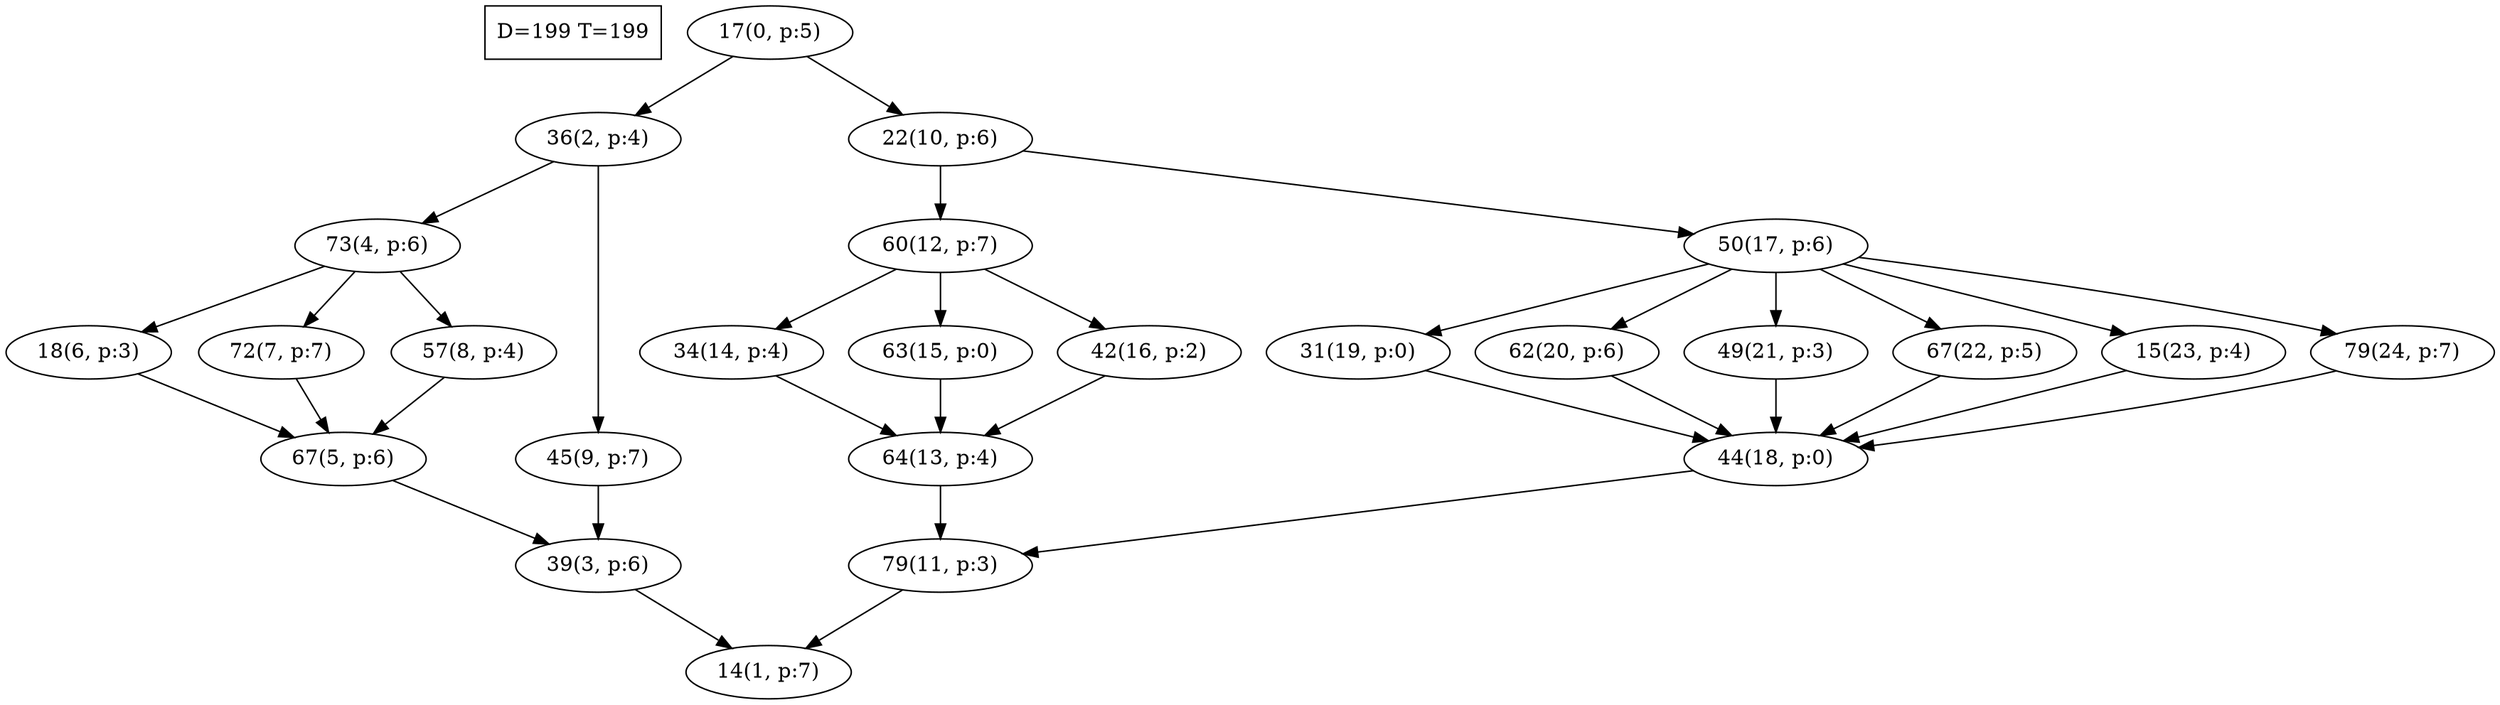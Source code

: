 digraph Task {
i [shape=box, label="D=199 T=199"]; 
0 [label="17(0, p:5)"];
1 [label="14(1, p:7)"];
2 [label="36(2, p:4)"];
3 [label="39(3, p:6)"];
4 [label="73(4, p:6)"];
5 [label="67(5, p:6)"];
6 [label="18(6, p:3)"];
7 [label="72(7, p:7)"];
8 [label="57(8, p:4)"];
9 [label="45(9, p:7)"];
10 [label="22(10, p:6)"];
11 [label="79(11, p:3)"];
12 [label="60(12, p:7)"];
13 [label="64(13, p:4)"];
14 [label="34(14, p:4)"];
15 [label="63(15, p:0)"];
16 [label="42(16, p:2)"];
17 [label="50(17, p:6)"];
18 [label="44(18, p:0)"];
19 [label="31(19, p:0)"];
20 [label="62(20, p:6)"];
21 [label="49(21, p:3)"];
22 [label="67(22, p:5)"];
23 [label="15(23, p:4)"];
24 [label="79(24, p:7)"];
0 -> 2;
0 -> 10;
2 -> 4;
2 -> 9;
3 -> 1;
4 -> 6;
4 -> 7;
4 -> 8;
5 -> 3;
6 -> 5;
7 -> 5;
8 -> 5;
9 -> 3;
10 -> 12;
10 -> 17;
11 -> 1;
12 -> 14;
12 -> 15;
12 -> 16;
13 -> 11;
14 -> 13;
15 -> 13;
16 -> 13;
17 -> 19;
17 -> 20;
17 -> 21;
17 -> 22;
17 -> 23;
17 -> 24;
18 -> 11;
19 -> 18;
20 -> 18;
21 -> 18;
22 -> 18;
23 -> 18;
24 -> 18;
}